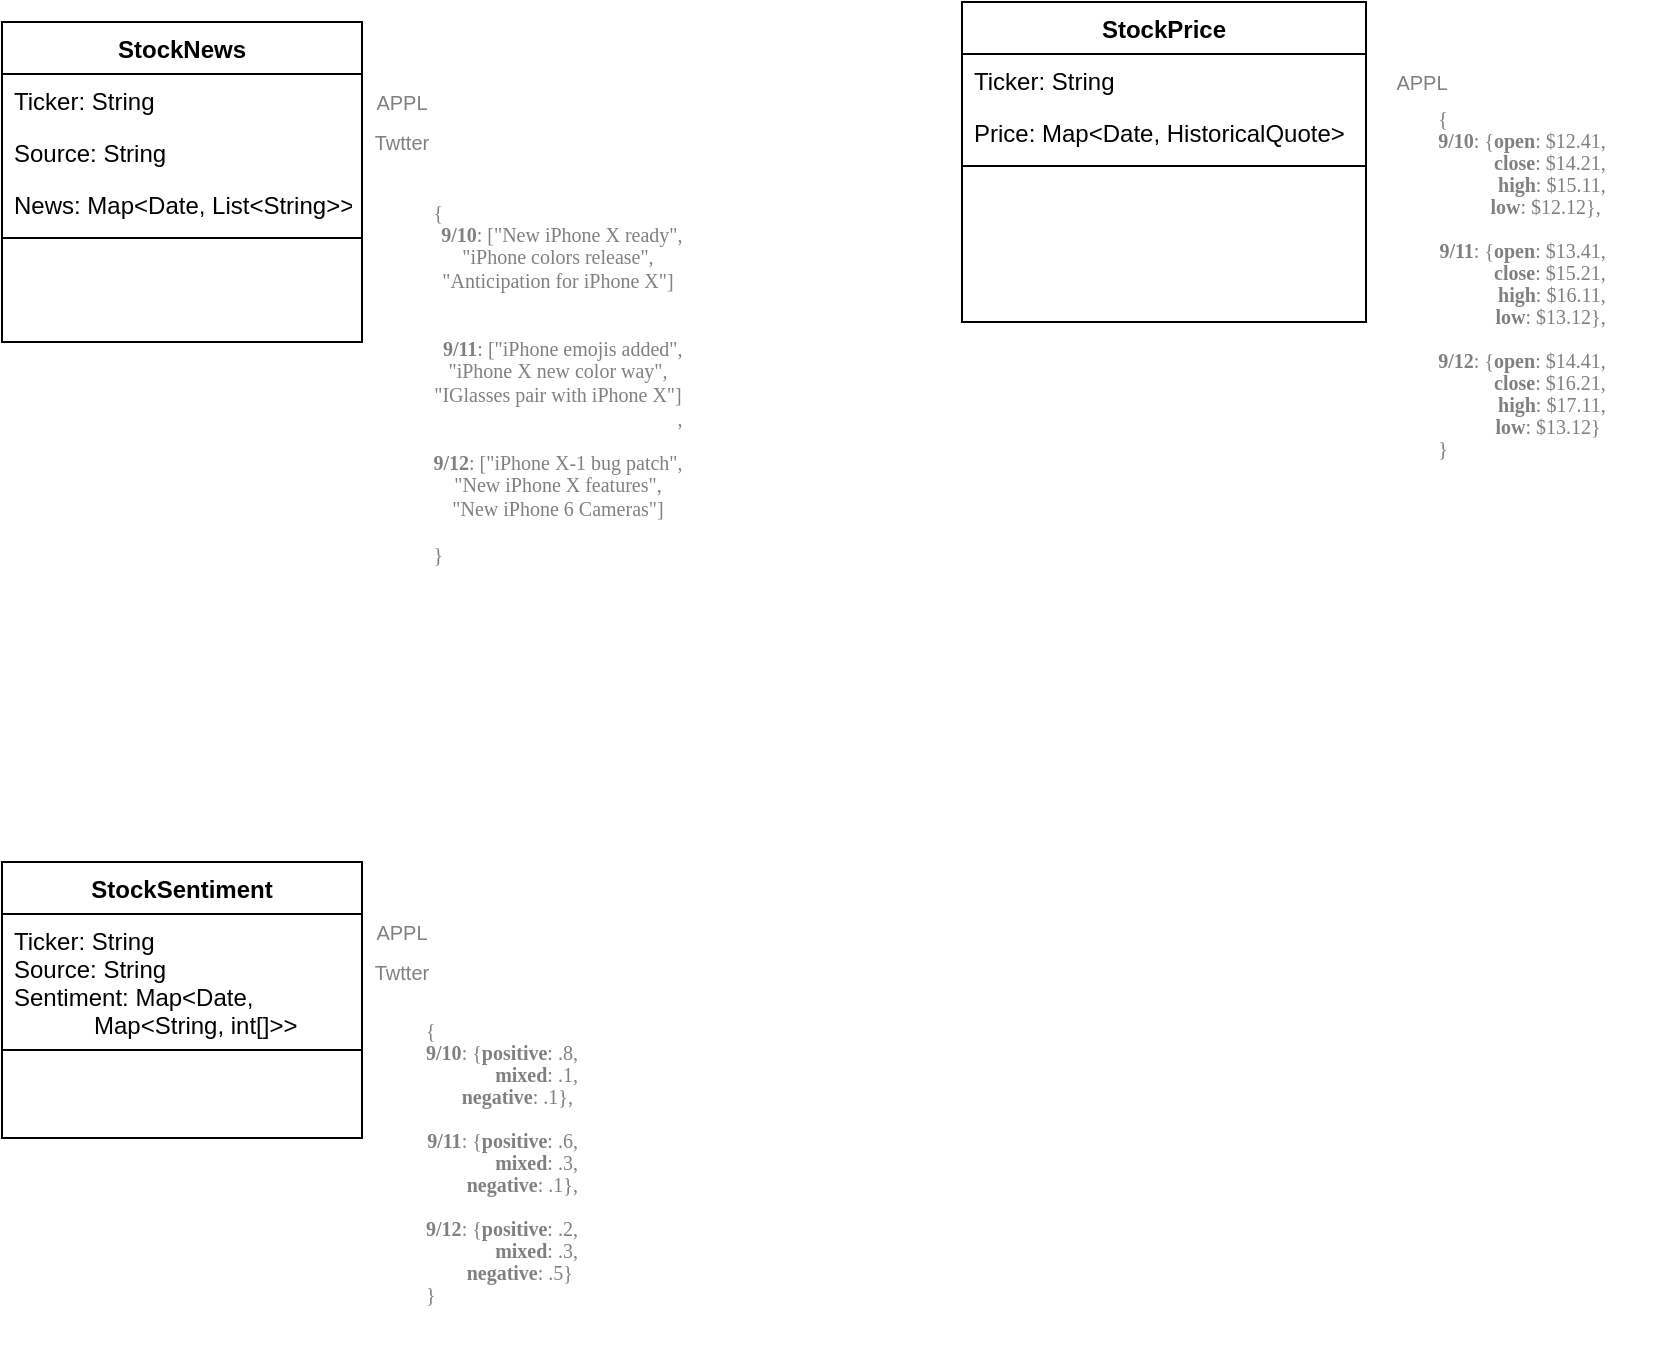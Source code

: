 <mxfile version="15.1.4" type="github">
  <diagram id="C5RBs43oDa-KdzZeNtuy" name="Page-1">
    <mxGraphModel dx="1413" dy="1185" grid="1" gridSize="10" guides="1" tooltips="1" connect="1" arrows="1" fold="1" page="1" pageScale="1" pageWidth="827" pageHeight="1169" math="0" shadow="0">
      <root>
        <mxCell id="WIyWlLk6GJQsqaUBKTNV-0" />
        <mxCell id="WIyWlLk6GJQsqaUBKTNV-1" parent="WIyWlLk6GJQsqaUBKTNV-0" />
        <mxCell id="zkfFHV4jXpPFQw0GAbJ--0" value="StockNews" style="swimlane;fontStyle=1;align=center;verticalAlign=top;childLayout=stackLayout;horizontal=1;startSize=26;horizontalStack=0;resizeParent=1;resizeLast=0;collapsible=1;marginBottom=0;rounded=0;shadow=0;strokeWidth=1;" parent="WIyWlLk6GJQsqaUBKTNV-1" vertex="1">
          <mxGeometry x="220" y="120" width="180" height="160" as="geometry">
            <mxRectangle x="230" y="140" width="160" height="26" as="alternateBounds" />
          </mxGeometry>
        </mxCell>
        <mxCell id="zkfFHV4jXpPFQw0GAbJ--1" value="Ticker: String" style="text;align=left;verticalAlign=top;spacingLeft=4;spacingRight=4;overflow=hidden;rotatable=0;points=[[0,0.5],[1,0.5]];portConstraint=eastwest;" parent="zkfFHV4jXpPFQw0GAbJ--0" vertex="1">
          <mxGeometry y="26" width="180" height="26" as="geometry" />
        </mxCell>
        <mxCell id="tc1t2i2jla_ty-zsbvFO-13" value="Source: String" style="text;align=left;verticalAlign=top;spacingLeft=4;spacingRight=4;overflow=hidden;rotatable=0;points=[[0,0.5],[1,0.5]];portConstraint=eastwest;" vertex="1" parent="zkfFHV4jXpPFQw0GAbJ--0">
          <mxGeometry y="52" width="180" height="26" as="geometry" />
        </mxCell>
        <mxCell id="zkfFHV4jXpPFQw0GAbJ--2" value="News: Map&lt;Date, List&lt;String&gt;&gt;" style="text;align=left;verticalAlign=top;spacingLeft=4;spacingRight=4;overflow=hidden;rotatable=0;points=[[0,0.5],[1,0.5]];portConstraint=eastwest;rounded=0;shadow=0;html=0;" parent="zkfFHV4jXpPFQw0GAbJ--0" vertex="1">
          <mxGeometry y="78" width="180" height="26" as="geometry" />
        </mxCell>
        <mxCell id="zkfFHV4jXpPFQw0GAbJ--4" value="" style="line;html=1;strokeWidth=1;align=left;verticalAlign=middle;spacingTop=-1;spacingLeft=3;spacingRight=3;rotatable=0;labelPosition=right;points=[];portConstraint=eastwest;" parent="zkfFHV4jXpPFQw0GAbJ--0" vertex="1">
          <mxGeometry y="104" width="180" height="8" as="geometry" />
        </mxCell>
        <mxCell id="zkfFHV4jXpPFQw0GAbJ--6" value="StockSentiment" style="swimlane;fontStyle=1;align=center;verticalAlign=top;childLayout=stackLayout;horizontal=1;startSize=26;horizontalStack=0;resizeParent=1;resizeLast=0;collapsible=1;marginBottom=0;rounded=0;shadow=0;strokeWidth=1;" parent="WIyWlLk6GJQsqaUBKTNV-1" vertex="1">
          <mxGeometry x="220" y="540" width="180" height="138" as="geometry">
            <mxRectangle x="130" y="380" width="160" height="26" as="alternateBounds" />
          </mxGeometry>
        </mxCell>
        <mxCell id="zkfFHV4jXpPFQw0GAbJ--7" value="Ticker: String&#xa;Source: String&#xa;Sentiment: Map&lt;Date, &#xa;            Map&lt;String, int[]&gt;&gt; &#xa;&#xa;&#xa;&#xa;&#xa;&#xa;" style="text;align=left;verticalAlign=top;spacingLeft=4;spacingRight=4;overflow=hidden;rotatable=0;points=[[0,0.5],[1,0.5]];portConstraint=eastwest;" parent="zkfFHV4jXpPFQw0GAbJ--6" vertex="1">
          <mxGeometry y="26" width="180" height="64" as="geometry" />
        </mxCell>
        <mxCell id="zkfFHV4jXpPFQw0GAbJ--9" value="" style="line;html=1;strokeWidth=1;align=left;verticalAlign=middle;spacingTop=-1;spacingLeft=3;spacingRight=3;rotatable=0;labelPosition=right;points=[];portConstraint=eastwest;" parent="zkfFHV4jXpPFQw0GAbJ--6" vertex="1">
          <mxGeometry y="90" width="180" height="8" as="geometry" />
        </mxCell>
        <mxCell id="zkfFHV4jXpPFQw0GAbJ--17" value="StockPrice" style="swimlane;fontStyle=1;align=center;verticalAlign=top;childLayout=stackLayout;horizontal=1;startSize=26;horizontalStack=0;resizeParent=1;resizeLast=0;collapsible=1;marginBottom=0;rounded=0;shadow=0;strokeWidth=1;" parent="WIyWlLk6GJQsqaUBKTNV-1" vertex="1">
          <mxGeometry x="700" y="110" width="202" height="160" as="geometry">
            <mxRectangle x="550" y="140" width="160" height="26" as="alternateBounds" />
          </mxGeometry>
        </mxCell>
        <mxCell id="zkfFHV4jXpPFQw0GAbJ--18" value="Ticker: String" style="text;align=left;verticalAlign=top;spacingLeft=4;spacingRight=4;overflow=hidden;rotatable=0;points=[[0,0.5],[1,0.5]];portConstraint=eastwest;" parent="zkfFHV4jXpPFQw0GAbJ--17" vertex="1">
          <mxGeometry y="26" width="202" height="26" as="geometry" />
        </mxCell>
        <mxCell id="zkfFHV4jXpPFQw0GAbJ--19" value="Price: Map&lt;Date, HistoricalQuote&gt;" style="text;align=left;verticalAlign=top;spacingLeft=4;spacingRight=4;overflow=hidden;rotatable=0;points=[[0,0.5],[1,0.5]];portConstraint=eastwest;rounded=0;shadow=0;html=0;" parent="zkfFHV4jXpPFQw0GAbJ--17" vertex="1">
          <mxGeometry y="52" width="202" height="26" as="geometry" />
        </mxCell>
        <mxCell id="zkfFHV4jXpPFQw0GAbJ--23" value="" style="line;html=1;strokeWidth=1;align=left;verticalAlign=middle;spacingTop=-1;spacingLeft=3;spacingRight=3;rotatable=0;labelPosition=right;points=[];portConstraint=eastwest;" parent="zkfFHV4jXpPFQw0GAbJ--17" vertex="1">
          <mxGeometry y="78" width="202" height="8" as="geometry" />
        </mxCell>
        <mxCell id="tc1t2i2jla_ty-zsbvFO-3" value="&lt;p style=&quot;margin: 0px ; font-stretch: normal ; font-size: 10px ; line-height: normal ; font-family: &amp;#34;menlo&amp;#34; ; color: rgb(128 , 128 , 128)&quot;&gt;&lt;br&gt;&lt;/p&gt;" style="text;html=1;strokeColor=none;fillColor=none;align=center;verticalAlign=middle;whiteSpace=wrap;rounded=0;fontSize=10;" vertex="1" parent="WIyWlLk6GJQsqaUBKTNV-1">
          <mxGeometry x="360" y="400" width="330" as="geometry" />
        </mxCell>
        <mxCell id="tc1t2i2jla_ty-zsbvFO-4" value="&lt;font color=&quot;#808080&quot;&gt;APPL&lt;/font&gt;" style="text;html=1;strokeColor=none;fillColor=none;align=center;verticalAlign=middle;whiteSpace=wrap;rounded=0;fontSize=10;" vertex="1" parent="WIyWlLk6GJQsqaUBKTNV-1">
          <mxGeometry x="400" y="565" width="40" height="20" as="geometry" />
        </mxCell>
        <mxCell id="tc1t2i2jla_ty-zsbvFO-5" value="&lt;font color=&quot;#808080&quot;&gt;APPL&lt;/font&gt;" style="text;html=1;strokeColor=none;fillColor=none;align=center;verticalAlign=middle;whiteSpace=wrap;rounded=0;fontSize=10;" vertex="1" parent="WIyWlLk6GJQsqaUBKTNV-1">
          <mxGeometry x="910" y="140" width="40" height="20" as="geometry" />
        </mxCell>
        <mxCell id="tc1t2i2jla_ty-zsbvFO-6" value="&lt;font color=&quot;#808080&quot;&gt;APPL&lt;/font&gt;" style="text;html=1;strokeColor=none;fillColor=none;align=center;verticalAlign=middle;whiteSpace=wrap;rounded=0;fontSize=10;" vertex="1" parent="WIyWlLk6GJQsqaUBKTNV-1">
          <mxGeometry x="400" y="150" width="40" height="20" as="geometry" />
        </mxCell>
        <mxCell id="tc1t2i2jla_ty-zsbvFO-8" value="&lt;p style=&quot;text-align: left ; margin: 0px ; font-stretch: normal ; font-size: 10px ; line-height: normal ; font-family: &amp;#34;menlo&amp;#34; ; color: rgb(128 , 128 , 128)&quot;&gt;{&amp;nbsp;&lt;/p&gt;&lt;p style=&quot;text-align: right ; margin: 0px ; font-stretch: normal ; font-size: 10px ; line-height: normal ; font-family: &amp;#34;menlo&amp;#34; ; color: rgb(128 , 128 , 128)&quot;&gt;&lt;b&gt;9/10&lt;/b&gt;: {&lt;b&gt;open&lt;/b&gt;: $12.41,&lt;/p&gt;&lt;p style=&quot;text-align: right ; margin: 0px ; font-stretch: normal ; font-size: 10px ; line-height: normal ; font-family: &amp;#34;menlo&amp;#34; ; color: rgb(128 , 128 , 128)&quot;&gt;&lt;span&gt;&lt;b&gt; close&lt;/b&gt;: $14.21,&lt;/span&gt;&lt;/p&gt;&lt;p style=&quot;text-align: right ; margin: 0px ; font-stretch: normal ; font-size: 10px ; line-height: normal ; font-family: &amp;#34;menlo&amp;#34; ; color: rgb(128 , 128 , 128)&quot;&gt;&lt;span&gt;&lt;b&gt; high&lt;/b&gt;: $15.11,&lt;/span&gt;&lt;/p&gt;&lt;p style=&quot;text-align: right ; margin: 0px ; font-stretch: normal ; font-size: 10px ; line-height: normal ; font-family: &amp;#34;menlo&amp;#34; ; color: rgb(128 , 128 , 128)&quot;&gt;&lt;span&gt;&lt;b&gt; low&lt;/b&gt;: $12.12},&amp;nbsp;&lt;/span&gt;&lt;/p&gt;&lt;p style=&quot;text-align: right ; margin: 0px ; font-stretch: normal ; font-size: 10px ; line-height: normal ; font-family: &amp;#34;menlo&amp;#34; ; color: rgb(128 , 128 , 128)&quot;&gt;&lt;span&gt;&lt;br&gt;&lt;/span&gt;&lt;/p&gt;&lt;p style=&quot;text-align: right ; margin: 0px ; font-stretch: normal ; line-height: normal ; font-family: &amp;#34;menlo&amp;#34; ; color: rgb(128 , 128 , 128)&quot;&gt;&lt;b&gt;9/11&lt;/b&gt;: {&lt;b&gt;open&lt;/b&gt;: $13.41,&lt;/p&gt;&lt;p style=&quot;text-align: right ; margin: 0px ; font-stretch: normal ; line-height: normal ; font-family: &amp;#34;menlo&amp;#34; ; color: rgb(128 , 128 , 128)&quot;&gt;&lt;span&gt;&lt;b&gt; close&lt;/b&gt;: $15.21,&lt;/span&gt;&lt;/p&gt;&lt;p style=&quot;text-align: right ; margin: 0px ; font-stretch: normal ; line-height: normal ; font-family: &amp;#34;menlo&amp;#34; ; color: rgb(128 , 128 , 128)&quot;&gt;&lt;span&gt;&lt;b&gt; high&lt;/b&gt;: $16.11,&lt;/span&gt;&lt;/p&gt;&lt;p style=&quot;text-align: right ; margin: 0px ; font-stretch: normal ; font-size: 10px ; line-height: normal ; font-family: &amp;#34;menlo&amp;#34; ; color: rgb(128 , 128 , 128)&quot;&gt;&lt;b&gt; low&lt;/b&gt;: $13.12},&lt;/p&gt;&lt;p style=&quot;text-align: right ; margin: 0px ; font-stretch: normal ; font-size: 10px ; line-height: normal ; font-family: &amp;#34;menlo&amp;#34; ; color: rgb(128 , 128 , 128)&quot;&gt;&lt;span&gt;&lt;br&gt;&lt;/span&gt;&lt;/p&gt;&lt;p style=&quot;text-align: right ; margin: 0px ; font-stretch: normal ; line-height: normal ; font-family: &amp;#34;menlo&amp;#34; ; color: rgb(128 , 128 , 128)&quot;&gt;&lt;b&gt;9/12&lt;/b&gt;: {&lt;b&gt;open&lt;/b&gt;: $14.41,&lt;/p&gt;&lt;p style=&quot;text-align: right ; margin: 0px ; font-stretch: normal ; line-height: normal ; font-family: &amp;#34;menlo&amp;#34; ; color: rgb(128 , 128 , 128)&quot;&gt;&lt;span&gt;&lt;b&gt; close&lt;/b&gt;: $16.21,&lt;/span&gt;&lt;/p&gt;&lt;p style=&quot;text-align: right ; margin: 0px ; font-stretch: normal ; line-height: normal ; font-family: &amp;#34;menlo&amp;#34; ; color: rgb(128 , 128 , 128)&quot;&gt;&lt;span&gt;&lt;b&gt; high&lt;/b&gt;: $17.11,&lt;/span&gt;&lt;/p&gt;&lt;p style=&quot;text-align: right ; margin: 0px ; font-stretch: normal ; font-size: 10px ; line-height: normal ; font-family: &amp;#34;menlo&amp;#34; ; color: rgb(128 , 128 , 128)&quot;&gt;&lt;b&gt; low&lt;/b&gt;: $13.12}&lt;span style=&quot;text-align: right&quot;&gt;&amp;nbsp;&lt;/span&gt;&lt;/p&gt;&lt;p style=&quot;text-align: left ; margin: 0px ; font-stretch: normal ; font-size: 10px ; line-height: normal ; font-family: &amp;#34;menlo&amp;#34; ; color: rgb(128 , 128 , 128)&quot;&gt;&lt;span style=&quot;text-align: right&quot;&gt;}&lt;/span&gt;&lt;/p&gt;&lt;p&gt;&lt;/p&gt;" style="text;html=1;strokeColor=none;fillColor=none;align=center;verticalAlign=middle;whiteSpace=wrap;rounded=0;fontSize=10;" vertex="1" parent="WIyWlLk6GJQsqaUBKTNV-1">
          <mxGeometry x="910" y="150" width="140" height="210" as="geometry" />
        </mxCell>
        <mxCell id="tc1t2i2jla_ty-zsbvFO-9" value="&lt;p style=&quot;text-align: left ; margin: 0px ; font-stretch: normal ; font-size: 10px ; line-height: normal ; font-family: &amp;#34;menlo&amp;#34; ; color: rgb(128 , 128 , 128)&quot;&gt;{&amp;nbsp;&lt;/p&gt;&lt;p style=&quot;text-align: right ; margin: 0px ; font-stretch: normal ; font-size: 10px ; line-height: normal ; font-family: &amp;#34;menlo&amp;#34; ; color: rgb(128 , 128 , 128)&quot;&gt;&lt;b&gt;9/10&lt;/b&gt;: [&quot;New iPhone X ready&quot;,&lt;/p&gt;&lt;span style=&quot;text-align: right&quot;&gt;&lt;font color=&quot;#808080&quot; face=&quot;menlo&quot;&gt;&quot;&lt;span&gt;iPhone&lt;/span&gt;&amp;nbsp;colors release&quot;,&lt;/font&gt;&lt;br&gt;&lt;/span&gt;&lt;span style=&quot;text-align: right&quot;&gt;&lt;font color=&quot;#808080&quot; face=&quot;menlo&quot;&gt;&quot;Anticipation for&amp;nbsp;&lt;span&gt;iPhone&lt;/span&gt;&amp;nbsp;X&quot;]&lt;/font&gt;&lt;/span&gt;&lt;span style=&quot;color: rgb(128 , 128 , 128) ; font-family: &amp;#34;menlo&amp;#34; ; text-align: right&quot;&gt;&lt;br&gt;&lt;/span&gt;&lt;p style=&quot;text-align: right ; margin: 0px ; font-stretch: normal ; font-size: 10px ; line-height: normal ; font-family: &amp;#34;menlo&amp;#34; ; color: rgb(128 , 128 , 128)&quot;&gt;&amp;nbsp;&lt;/p&gt;&lt;p style=&quot;text-align: right ; margin: 0px ; font-stretch: normal ; font-size: 10px ; line-height: normal ; font-family: &amp;#34;menlo&amp;#34; ; color: rgb(128 , 128 , 128)&quot;&gt;&lt;span&gt;&lt;br&gt;&lt;/span&gt;&lt;/p&gt;&lt;p style=&quot;text-align: right ; margin: 0px ; font-stretch: normal ; line-height: normal ; font-family: &amp;#34;menlo&amp;#34; ; color: rgb(128 , 128 , 128)&quot;&gt;&lt;b&gt;9/11&lt;/b&gt;: [&quot;iPhone emojis added&quot;,&lt;/p&gt;&lt;span style=&quot;text-align: right&quot;&gt;&lt;font color=&quot;#808080&quot; face=&quot;menlo&quot;&gt;&quot;&lt;span&gt;iPhone X&lt;/span&gt;&amp;nbsp;new color way&quot;,&lt;/font&gt;&lt;br&gt;&lt;/span&gt;&lt;span style=&quot;text-align: right&quot;&gt;&lt;font color=&quot;#808080&quot; face=&quot;menlo&quot;&gt;&quot;IGlasses pair with&amp;nbsp;&lt;span&gt;iPhone&lt;/span&gt;&amp;nbsp;X&quot;]&lt;/font&gt;&lt;/span&gt;&lt;span style=&quot;color: rgb(128 , 128 , 128) ; font-family: &amp;#34;menlo&amp;#34; ; text-align: right&quot;&gt;&lt;br&gt;&lt;/span&gt;&lt;p style=&quot;text-align: right ; margin: 0px ; font-stretch: normal ; font-size: 10px ; line-height: normal ; font-family: &amp;#34;menlo&amp;#34; ; color: rgb(128 , 128 , 128)&quot;&gt;,&lt;/p&gt;&lt;p style=&quot;text-align: right ; margin: 0px ; font-stretch: normal ; font-size: 10px ; line-height: normal ; font-family: &amp;#34;menlo&amp;#34; ; color: rgb(128 , 128 , 128)&quot;&gt;&lt;span&gt;&lt;br&gt;&lt;/span&gt;&lt;/p&gt;&lt;p style=&quot;text-align: right ; margin: 0px ; font-stretch: normal ; line-height: normal ; font-family: &amp;#34;menlo&amp;#34; ; color: rgb(128 , 128 , 128)&quot;&gt;&lt;b&gt;9/12&lt;/b&gt;: [&quot;iPhone X-1 bug patch&quot;,&lt;/p&gt;&lt;span style=&quot;color: rgb(128 , 128 , 128) ; font-family: &amp;#34;menlo&amp;#34; ; text-align: right&quot;&gt;&quot;New iPhone X features&quot;,&lt;br&gt;&lt;/span&gt;&lt;span style=&quot;color: rgb(128 , 128 , 128) ; font-family: &amp;#34;menlo&amp;#34; ; text-align: right&quot;&gt;&quot;New iPhone 6 Cameras&quot;]&lt;/span&gt;&lt;span style=&quot;color: rgb(128 , 128 , 128) ; font-family: &amp;#34;menlo&amp;#34; ; text-align: right&quot;&gt;&lt;br&gt;&lt;/span&gt;&lt;p style=&quot;text-align: right ; margin: 0px ; font-stretch: normal ; font-size: 10px ; line-height: normal ; font-family: &amp;#34;menlo&amp;#34; ; color: rgb(128 , 128 , 128)&quot;&gt;&lt;span style=&quot;text-align: right&quot;&gt;&amp;nbsp;&lt;/span&gt;&lt;/p&gt;&lt;p style=&quot;text-align: left ; margin: 0px ; font-stretch: normal ; font-size: 10px ; line-height: normal ; font-family: &amp;#34;menlo&amp;#34; ; color: rgb(128 , 128 , 128)&quot;&gt;&lt;span style=&quot;text-align: right&quot;&gt;}&lt;/span&gt;&lt;/p&gt;&lt;p&gt;&lt;/p&gt;" style="text;html=1;strokeColor=none;fillColor=none;align=center;verticalAlign=middle;whiteSpace=wrap;rounded=0;fontSize=10;" vertex="1" parent="WIyWlLk6GJQsqaUBKTNV-1">
          <mxGeometry x="390" y="200" width="216" height="210" as="geometry" />
        </mxCell>
        <mxCell id="tc1t2i2jla_ty-zsbvFO-12" value="&lt;p style=&quot;text-align: left ; margin: 0px ; font-stretch: normal ; font-size: 10px ; line-height: normal ; font-family: &amp;#34;menlo&amp;#34; ; color: rgb(128 , 128 , 128)&quot;&gt;{&amp;nbsp;&lt;/p&gt;&lt;p style=&quot;text-align: right ; margin: 0px ; font-stretch: normal ; font-size: 10px ; line-height: normal ; font-family: &amp;#34;menlo&amp;#34; ; color: rgb(128 , 128 , 128)&quot;&gt;&lt;b&gt;9/10&lt;/b&gt;: {&lt;b&gt;positive&lt;/b&gt;: .8,&lt;/p&gt;&lt;p style=&quot;text-align: right ; margin: 0px ; font-stretch: normal ; font-size: 10px ; line-height: normal ; font-family: &amp;#34;menlo&amp;#34; ; color: rgb(128 , 128 , 128)&quot;&gt;&lt;span&gt;&lt;b&gt; mixed&lt;/b&gt;: .1,&lt;/span&gt;&lt;/p&gt;&lt;p style=&quot;text-align: right ; margin: 0px ; font-stretch: normal ; font-size: 10px ; line-height: normal ; font-family: &amp;#34;menlo&amp;#34; ; color: rgb(128 , 128 , 128)&quot;&gt;&lt;span&gt;&lt;b&gt; negative&lt;/b&gt;: .1&lt;/span&gt;},&amp;nbsp;&lt;/p&gt;&lt;p style=&quot;text-align: right ; margin: 0px ; font-stretch: normal ; font-size: 10px ; line-height: normal ; font-family: &amp;#34;menlo&amp;#34; ; color: rgb(128 , 128 , 128)&quot;&gt;&lt;span&gt;&lt;br&gt;&lt;/span&gt;&lt;/p&gt;&lt;p style=&quot;text-align: right ; margin: 0px ; font-stretch: normal ; line-height: normal ; font-family: &amp;#34;menlo&amp;#34; ; color: rgb(128 , 128 , 128)&quot;&gt;&lt;b&gt;9/11&lt;/b&gt;: {&lt;b&gt;positive&lt;/b&gt;: .6,&lt;/p&gt;&lt;p style=&quot;text-align: right ; margin: 0px ; font-stretch: normal ; line-height: normal ; font-family: &amp;#34;menlo&amp;#34; ; color: rgb(128 , 128 , 128)&quot;&gt;&lt;b&gt;mixed&lt;/b&gt;: .3,&lt;/p&gt;&lt;p style=&quot;text-align: right ; margin: 0px ; font-stretch: normal ; font-size: 10px ; line-height: normal ; font-family: &amp;#34;menlo&amp;#34; ; color: rgb(128 , 128 , 128)&quot;&gt;&lt;b&gt;negative&lt;/b&gt;: .1},&lt;/p&gt;&lt;p style=&quot;text-align: right ; margin: 0px ; font-stretch: normal ; font-size: 10px ; line-height: normal ; font-family: &amp;#34;menlo&amp;#34; ; color: rgb(128 , 128 , 128)&quot;&gt;&lt;span&gt;&lt;br&gt;&lt;/span&gt;&lt;/p&gt;&lt;p style=&quot;text-align: right ; margin: 0px ; font-stretch: normal ; line-height: normal ; font-family: &amp;#34;menlo&amp;#34; ; color: rgb(128 , 128 , 128)&quot;&gt;&lt;b&gt;9/12&lt;/b&gt;: {&lt;b&gt;positive&lt;/b&gt;: .2,&lt;/p&gt;&lt;p style=&quot;text-align: right ; margin: 0px ; font-stretch: normal ; line-height: normal ; font-family: &amp;#34;menlo&amp;#34; ; color: rgb(128 , 128 , 128)&quot;&gt;&lt;b&gt;mixed&lt;/b&gt;: .3,&lt;/p&gt;&lt;p style=&quot;text-align: right ; margin: 0px ; font-stretch: normal ; font-size: 10px ; line-height: normal ; font-family: &amp;#34;menlo&amp;#34; ; color: rgb(128 , 128 , 128)&quot;&gt;&lt;b&gt;negative&lt;/b&gt;: .5}&lt;span style=&quot;text-align: right&quot;&gt;&amp;nbsp;&lt;/span&gt;&lt;/p&gt;&lt;p style=&quot;text-align: left ; margin: 0px ; font-stretch: normal ; font-size: 10px ; line-height: normal ; font-family: &amp;#34;menlo&amp;#34; ; color: rgb(128 , 128 , 128)&quot;&gt;&lt;span style=&quot;text-align: right&quot;&gt;}&lt;/span&gt;&lt;/p&gt;&lt;p&gt;&lt;/p&gt;" style="text;html=1;strokeColor=none;fillColor=none;align=center;verticalAlign=middle;whiteSpace=wrap;rounded=0;fontSize=10;" vertex="1" parent="WIyWlLk6GJQsqaUBKTNV-1">
          <mxGeometry x="400" y="600" width="140" height="190" as="geometry" />
        </mxCell>
        <mxCell id="tc1t2i2jla_ty-zsbvFO-14" value="&lt;font color=&quot;#808080&quot;&gt;Twtter&lt;/font&gt;" style="text;html=1;strokeColor=none;fillColor=none;align=center;verticalAlign=middle;whiteSpace=wrap;rounded=0;fontSize=10;" vertex="1" parent="WIyWlLk6GJQsqaUBKTNV-1">
          <mxGeometry x="400" y="170" width="40" height="20" as="geometry" />
        </mxCell>
        <mxCell id="tc1t2i2jla_ty-zsbvFO-15" value="&lt;font color=&quot;#808080&quot;&gt;Twtter&lt;/font&gt;" style="text;html=1;strokeColor=none;fillColor=none;align=center;verticalAlign=middle;whiteSpace=wrap;rounded=0;fontSize=10;" vertex="1" parent="WIyWlLk6GJQsqaUBKTNV-1">
          <mxGeometry x="400" y="585" width="40" height="20" as="geometry" />
        </mxCell>
      </root>
    </mxGraphModel>
  </diagram>
</mxfile>
